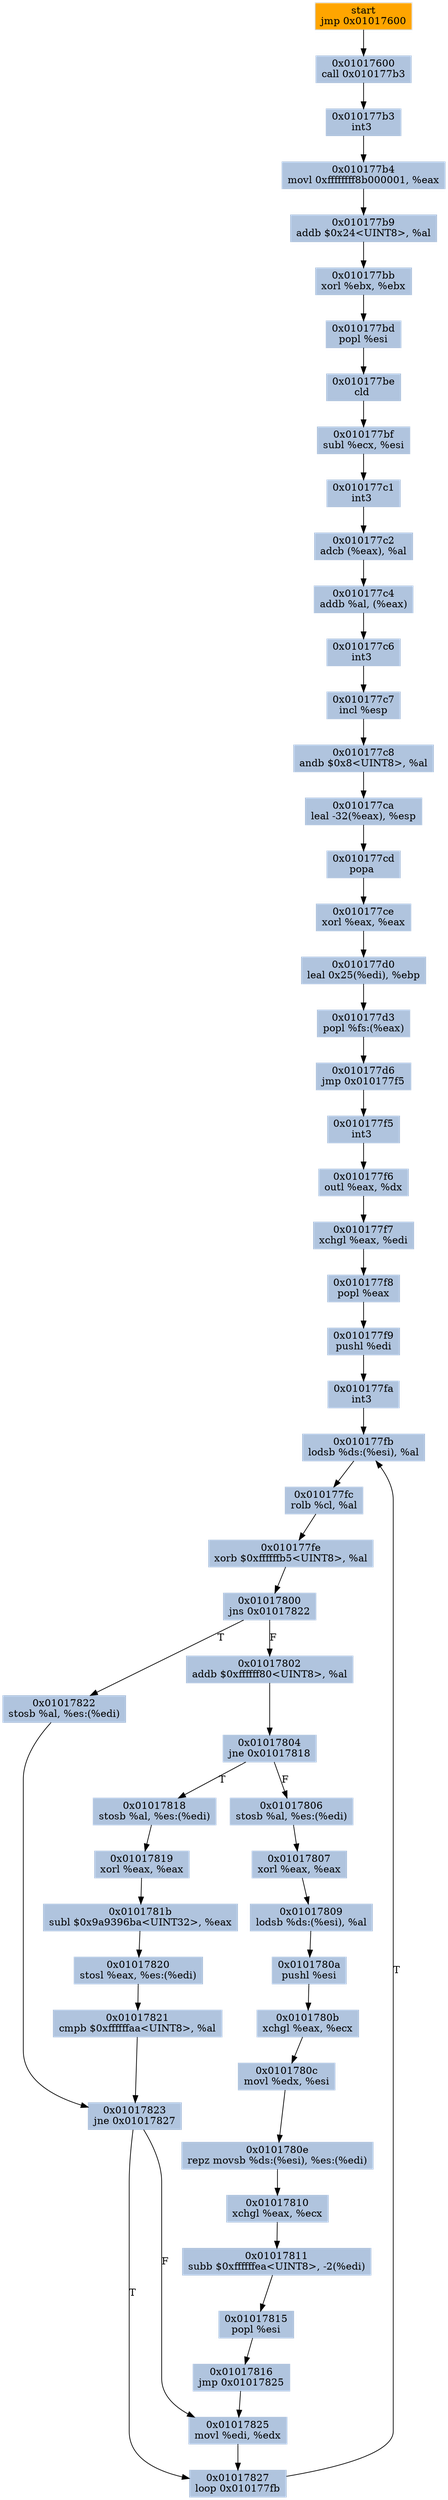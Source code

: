 digraph G {
node[shape=rectangle,style=filled,fillcolor=lightsteelblue,color=lightsteelblue]
bgcolor="transparent"
a0x01004d8cjmp_0x01017600[label="start\njmp 0x01017600",color="lightgrey",fillcolor="orange"];
a0x01017600call_0x010177b3[label="0x01017600\ncall 0x010177b3"];
a0x010177b3int3_[label="0x010177b3\nint3 "];
a0x010177b4movl_0xffffffff8b000001_eax[label="0x010177b4\nmovl 0xffffffff8b000001, %eax"];
a0x010177b9addb_0x24UINT8_al[label="0x010177b9\naddb $0x24<UINT8>, %al"];
a0x010177bbxorl_ebx_ebx[label="0x010177bb\nxorl %ebx, %ebx"];
a0x010177bdpopl_esi[label="0x010177bd\npopl %esi"];
a0x010177becld_[label="0x010177be\ncld "];
a0x010177bfsubl_ecx_esi[label="0x010177bf\nsubl %ecx, %esi"];
a0x010177c1int3_[label="0x010177c1\nint3 "];
a0x010177c2adcb_eax__al[label="0x010177c2\nadcb (%eax), %al"];
a0x010177c4addb_al_eax_[label="0x010177c4\naddb %al, (%eax)"];
a0x010177c6int3_[label="0x010177c6\nint3 "];
a0x010177c7incl_esp[label="0x010177c7\nincl %esp"];
a0x010177c8andb_0x8UINT8_al[label="0x010177c8\nandb $0x8<UINT8>, %al"];
a0x010177caleal__32eax__esp[label="0x010177ca\nleal -32(%eax), %esp"];
a0x010177cdpopa_[label="0x010177cd\npopa "];
a0x010177cexorl_eax_eax[label="0x010177ce\nxorl %eax, %eax"];
a0x010177d0leal_0x25edi__ebp[label="0x010177d0\nleal 0x25(%edi), %ebp"];
a0x010177d3popl_fs_eax_[label="0x010177d3\npopl %fs:(%eax)"];
a0x010177d6jmp_0x010177f5[label="0x010177d6\njmp 0x010177f5"];
a0x010177f5int3_[label="0x010177f5\nint3 "];
a0x010177f6outl_eax_dx[label="0x010177f6\noutl %eax, %dx"];
a0x010177f7xchgl_eax_edi[label="0x010177f7\nxchgl %eax, %edi"];
a0x010177f8popl_eax[label="0x010177f8\npopl %eax"];
a0x010177f9pushl_edi[label="0x010177f9\npushl %edi"];
a0x010177faint3_[label="0x010177fa\nint3 "];
a0x010177fblodsb_ds_esi__al[label="0x010177fb\nlodsb %ds:(%esi), %al"];
a0x010177fcrolb_cl_al[label="0x010177fc\nrolb %cl, %al"];
a0x010177fexorb_0xffffffb5UINT8_al[label="0x010177fe\nxorb $0xffffffb5<UINT8>, %al"];
a0x01017800jns_0x01017822[label="0x01017800\njns 0x01017822"];
a0x01017802addb_0xffffff80UINT8_al[label="0x01017802\naddb $0xffffff80<UINT8>, %al"];
a0x01017804jne_0x01017818[label="0x01017804\njne 0x01017818"];
a0x01017818stosb_al_es_edi_[label="0x01017818\nstosb %al, %es:(%edi)"];
a0x01017819xorl_eax_eax[label="0x01017819\nxorl %eax, %eax"];
a0x0101781bsubl_0x9a9396baUINT32_eax[label="0x0101781b\nsubl $0x9a9396ba<UINT32>, %eax"];
a0x01017820stosl_eax_es_edi_[label="0x01017820\nstosl %eax, %es:(%edi)"];
a0x01017821cmpb_0xffffffaaUINT8_al[label="0x01017821\ncmpb $0xffffffaa<UINT8>, %al"];
a0x01017823jne_0x01017827[label="0x01017823\njne 0x01017827"];
a0x01017827loop_0x010177fb[label="0x01017827\nloop 0x010177fb"];
a0x01017822stosb_al_es_edi_[label="0x01017822\nstosb %al, %es:(%edi)"];
a0x01017806stosb_al_es_edi_[label="0x01017806\nstosb %al, %es:(%edi)"];
a0x01017807xorl_eax_eax[label="0x01017807\nxorl %eax, %eax"];
a0x01017809lodsb_ds_esi__al[label="0x01017809\nlodsb %ds:(%esi), %al"];
a0x0101780apushl_esi[label="0x0101780a\npushl %esi"];
a0x0101780bxchgl_eax_ecx[label="0x0101780b\nxchgl %eax, %ecx"];
a0x0101780cmovl_edx_esi[label="0x0101780c\nmovl %edx, %esi"];
a0x0101780erepz_movsb_ds_esi__es_edi_[label="0x0101780e\nrepz movsb %ds:(%esi), %es:(%edi)"];
a0x01017810xchgl_eax_ecx[label="0x01017810\nxchgl %eax, %ecx"];
a0x01017811subb_0xffffffeaUINT8__2edi_[label="0x01017811\nsubb $0xffffffea<UINT8>, -2(%edi)"];
a0x01017815popl_esi[label="0x01017815\npopl %esi"];
a0x01017816jmp_0x01017825[label="0x01017816\njmp 0x01017825"];
a0x01017825movl_edi_edx[label="0x01017825\nmovl %edi, %edx"];
a0x01004d8cjmp_0x01017600 -> a0x01017600call_0x010177b3 [color="#000000"];
a0x01017600call_0x010177b3 -> a0x010177b3int3_ [color="#000000"];
a0x010177b3int3_ -> a0x010177b4movl_0xffffffff8b000001_eax [color="#000000"];
a0x010177b4movl_0xffffffff8b000001_eax -> a0x010177b9addb_0x24UINT8_al [color="#000000"];
a0x010177b9addb_0x24UINT8_al -> a0x010177bbxorl_ebx_ebx [color="#000000"];
a0x010177bbxorl_ebx_ebx -> a0x010177bdpopl_esi [color="#000000"];
a0x010177bdpopl_esi -> a0x010177becld_ [color="#000000"];
a0x010177becld_ -> a0x010177bfsubl_ecx_esi [color="#000000"];
a0x010177bfsubl_ecx_esi -> a0x010177c1int3_ [color="#000000"];
a0x010177c1int3_ -> a0x010177c2adcb_eax__al [color="#000000"];
a0x010177c2adcb_eax__al -> a0x010177c4addb_al_eax_ [color="#000000"];
a0x010177c4addb_al_eax_ -> a0x010177c6int3_ [color="#000000"];
a0x010177c6int3_ -> a0x010177c7incl_esp [color="#000000"];
a0x010177c7incl_esp -> a0x010177c8andb_0x8UINT8_al [color="#000000"];
a0x010177c8andb_0x8UINT8_al -> a0x010177caleal__32eax__esp [color="#000000"];
a0x010177caleal__32eax__esp -> a0x010177cdpopa_ [color="#000000"];
a0x010177cdpopa_ -> a0x010177cexorl_eax_eax [color="#000000"];
a0x010177cexorl_eax_eax -> a0x010177d0leal_0x25edi__ebp [color="#000000"];
a0x010177d0leal_0x25edi__ebp -> a0x010177d3popl_fs_eax_ [color="#000000"];
a0x010177d3popl_fs_eax_ -> a0x010177d6jmp_0x010177f5 [color="#000000"];
a0x010177d6jmp_0x010177f5 -> a0x010177f5int3_ [color="#000000"];
a0x010177f5int3_ -> a0x010177f6outl_eax_dx [color="#000000"];
a0x010177f6outl_eax_dx -> a0x010177f7xchgl_eax_edi [color="#000000"];
a0x010177f7xchgl_eax_edi -> a0x010177f8popl_eax [color="#000000"];
a0x010177f8popl_eax -> a0x010177f9pushl_edi [color="#000000"];
a0x010177f9pushl_edi -> a0x010177faint3_ [color="#000000"];
a0x010177faint3_ -> a0x010177fblodsb_ds_esi__al [color="#000000"];
a0x010177fblodsb_ds_esi__al -> a0x010177fcrolb_cl_al [color="#000000"];
a0x010177fcrolb_cl_al -> a0x010177fexorb_0xffffffb5UINT8_al [color="#000000"];
a0x010177fexorb_0xffffffb5UINT8_al -> a0x01017800jns_0x01017822 [color="#000000"];
a0x01017800jns_0x01017822 -> a0x01017802addb_0xffffff80UINT8_al [color="#000000",label="F"];
a0x01017802addb_0xffffff80UINT8_al -> a0x01017804jne_0x01017818 [color="#000000"];
a0x01017804jne_0x01017818 -> a0x01017818stosb_al_es_edi_ [color="#000000",label="T"];
a0x01017818stosb_al_es_edi_ -> a0x01017819xorl_eax_eax [color="#000000"];
a0x01017819xorl_eax_eax -> a0x0101781bsubl_0x9a9396baUINT32_eax [color="#000000"];
a0x0101781bsubl_0x9a9396baUINT32_eax -> a0x01017820stosl_eax_es_edi_ [color="#000000"];
a0x01017820stosl_eax_es_edi_ -> a0x01017821cmpb_0xffffffaaUINT8_al [color="#000000"];
a0x01017821cmpb_0xffffffaaUINT8_al -> a0x01017823jne_0x01017827 [color="#000000"];
a0x01017823jne_0x01017827 -> a0x01017827loop_0x010177fb [color="#000000",label="T"];
a0x01017827loop_0x010177fb -> a0x010177fblodsb_ds_esi__al [color="#000000",label="T"];
a0x01017800jns_0x01017822 -> a0x01017822stosb_al_es_edi_ [color="#000000",label="T"];
a0x01017822stosb_al_es_edi_ -> a0x01017823jne_0x01017827 [color="#000000"];
a0x01017804jne_0x01017818 -> a0x01017806stosb_al_es_edi_ [color="#000000",label="F"];
a0x01017806stosb_al_es_edi_ -> a0x01017807xorl_eax_eax [color="#000000"];
a0x01017807xorl_eax_eax -> a0x01017809lodsb_ds_esi__al [color="#000000"];
a0x01017809lodsb_ds_esi__al -> a0x0101780apushl_esi [color="#000000"];
a0x0101780apushl_esi -> a0x0101780bxchgl_eax_ecx [color="#000000"];
a0x0101780bxchgl_eax_ecx -> a0x0101780cmovl_edx_esi [color="#000000"];
a0x0101780cmovl_edx_esi -> a0x0101780erepz_movsb_ds_esi__es_edi_ [color="#000000"];
a0x0101780erepz_movsb_ds_esi__es_edi_ -> a0x01017810xchgl_eax_ecx [color="#000000"];
a0x01017810xchgl_eax_ecx -> a0x01017811subb_0xffffffeaUINT8__2edi_ [color="#000000"];
a0x01017811subb_0xffffffeaUINT8__2edi_ -> a0x01017815popl_esi [color="#000000"];
a0x01017815popl_esi -> a0x01017816jmp_0x01017825 [color="#000000"];
a0x01017816jmp_0x01017825 -> a0x01017825movl_edi_edx [color="#000000"];
a0x01017825movl_edi_edx -> a0x01017827loop_0x010177fb [color="#000000"];
a0x01017823jne_0x01017827 -> a0x01017825movl_edi_edx [color="#000000",label="F"];
}
